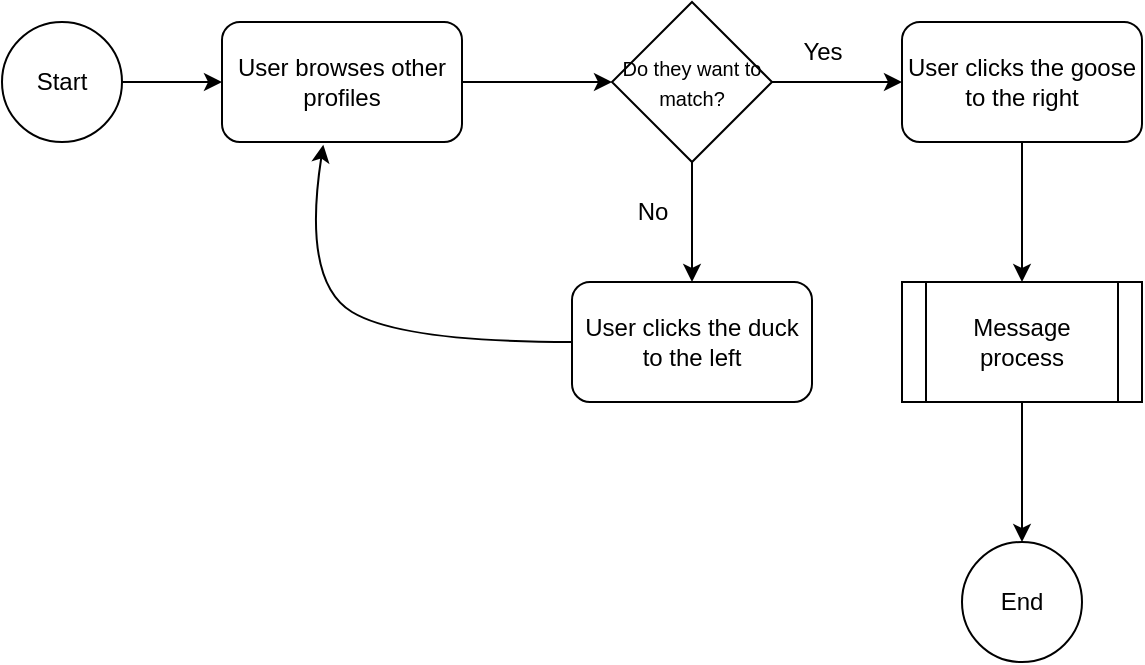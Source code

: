 <mxfile version="28.2.3">
  <diagram name="Page-1" id="_ujPyOV_BtV-l7gXRTDD">
    <mxGraphModel dx="786" dy="497" grid="1" gridSize="10" guides="1" tooltips="1" connect="1" arrows="1" fold="1" page="1" pageScale="1" pageWidth="850" pageHeight="1100" math="0" shadow="0">
      <root>
        <mxCell id="0" />
        <mxCell id="1" parent="0" />
        <mxCell id="_U8iKTtiuUzW5GeWBJYh-1" value="Start" style="ellipse;whiteSpace=wrap;html=1;aspect=fixed;" vertex="1" parent="1">
          <mxGeometry x="120" y="90" width="60" height="60" as="geometry" />
        </mxCell>
        <mxCell id="_U8iKTtiuUzW5GeWBJYh-2" value="End" style="ellipse;whiteSpace=wrap;html=1;aspect=fixed;" vertex="1" parent="1">
          <mxGeometry x="600" y="350" width="60" height="60" as="geometry" />
        </mxCell>
        <mxCell id="_U8iKTtiuUzW5GeWBJYh-3" value="User browses other profiles" style="rounded=1;whiteSpace=wrap;html=1;" vertex="1" parent="1">
          <mxGeometry x="230" y="90" width="120" height="60" as="geometry" />
        </mxCell>
        <mxCell id="_U8iKTtiuUzW5GeWBJYh-4" value="" style="endArrow=classic;html=1;rounded=0;entryX=0;entryY=0.5;entryDx=0;entryDy=0;" edge="1" parent="1" target="_U8iKTtiuUzW5GeWBJYh-3">
          <mxGeometry width="50" height="50" relative="1" as="geometry">
            <mxPoint x="180" y="120" as="sourcePoint" />
            <mxPoint x="230" y="70" as="targetPoint" />
          </mxGeometry>
        </mxCell>
        <mxCell id="_U8iKTtiuUzW5GeWBJYh-5" value="&lt;font style=&quot;font-size: 10px; line-height: 110%;&quot;&gt;Do they want to match?&lt;/font&gt;" style="rhombus;whiteSpace=wrap;html=1;" vertex="1" parent="1">
          <mxGeometry x="425" y="80" width="80" height="80" as="geometry" />
        </mxCell>
        <mxCell id="_U8iKTtiuUzW5GeWBJYh-6" value="" style="endArrow=classic;html=1;rounded=0;exitX=1;exitY=0.5;exitDx=0;exitDy=0;entryX=0;entryY=0.5;entryDx=0;entryDy=0;" edge="1" parent="1" source="_U8iKTtiuUzW5GeWBJYh-3" target="_U8iKTtiuUzW5GeWBJYh-5">
          <mxGeometry width="50" height="50" relative="1" as="geometry">
            <mxPoint x="380" y="240" as="sourcePoint" />
            <mxPoint x="430" y="190" as="targetPoint" />
          </mxGeometry>
        </mxCell>
        <mxCell id="_U8iKTtiuUzW5GeWBJYh-7" value="" style="endArrow=classic;html=1;rounded=0;exitX=0.5;exitY=1;exitDx=0;exitDy=0;" edge="1" parent="1" source="_U8iKTtiuUzW5GeWBJYh-5">
          <mxGeometry width="50" height="50" relative="1" as="geometry">
            <mxPoint x="380" y="240" as="sourcePoint" />
            <mxPoint x="465" y="220" as="targetPoint" />
          </mxGeometry>
        </mxCell>
        <mxCell id="_U8iKTtiuUzW5GeWBJYh-8" value="No" style="text;html=1;align=center;verticalAlign=middle;resizable=0;points=[];autosize=1;strokeColor=none;fillColor=none;" vertex="1" parent="1">
          <mxGeometry x="425" y="170" width="40" height="30" as="geometry" />
        </mxCell>
        <mxCell id="_U8iKTtiuUzW5GeWBJYh-9" value="User clicks the duck to the left" style="rounded=1;whiteSpace=wrap;html=1;" vertex="1" parent="1">
          <mxGeometry x="405" y="220" width="120" height="60" as="geometry" />
        </mxCell>
        <mxCell id="_U8iKTtiuUzW5GeWBJYh-10" value="" style="curved=1;endArrow=classic;html=1;rounded=0;exitX=0;exitY=0.5;exitDx=0;exitDy=0;entryX=0.422;entryY=1.022;entryDx=0;entryDy=0;entryPerimeter=0;" edge="1" parent="1" source="_U8iKTtiuUzW5GeWBJYh-9" target="_U8iKTtiuUzW5GeWBJYh-3">
          <mxGeometry width="50" height="50" relative="1" as="geometry">
            <mxPoint x="300" y="270" as="sourcePoint" />
            <mxPoint x="350" y="220" as="targetPoint" />
            <Array as="points">
              <mxPoint x="320" y="250" />
              <mxPoint x="270" y="220" />
            </Array>
          </mxGeometry>
        </mxCell>
        <mxCell id="_U8iKTtiuUzW5GeWBJYh-11" value="" style="endArrow=classic;html=1;rounded=0;exitX=1;exitY=0.5;exitDx=0;exitDy=0;" edge="1" parent="1" source="_U8iKTtiuUzW5GeWBJYh-5">
          <mxGeometry width="50" height="50" relative="1" as="geometry">
            <mxPoint x="540" y="140" as="sourcePoint" />
            <mxPoint x="570" y="120" as="targetPoint" />
          </mxGeometry>
        </mxCell>
        <mxCell id="_U8iKTtiuUzW5GeWBJYh-12" value="Yes" style="text;html=1;align=center;verticalAlign=middle;resizable=0;points=[];autosize=1;strokeColor=none;fillColor=none;" vertex="1" parent="1">
          <mxGeometry x="510" y="90" width="40" height="30" as="geometry" />
        </mxCell>
        <mxCell id="_U8iKTtiuUzW5GeWBJYh-13" value="User clicks the goose to the right" style="rounded=1;whiteSpace=wrap;html=1;" vertex="1" parent="1">
          <mxGeometry x="570" y="90" width="120" height="60" as="geometry" />
        </mxCell>
        <mxCell id="_U8iKTtiuUzW5GeWBJYh-14" value="" style="endArrow=classic;html=1;rounded=0;exitX=0.5;exitY=1;exitDx=0;exitDy=0;entryX=0.5;entryY=0;entryDx=0;entryDy=0;" edge="1" parent="1" source="_U8iKTtiuUzW5GeWBJYh-13" target="_U8iKTtiuUzW5GeWBJYh-15">
          <mxGeometry width="50" height="50" relative="1" as="geometry">
            <mxPoint x="630" y="230" as="sourcePoint" />
            <mxPoint x="630" y="210" as="targetPoint" />
            <Array as="points">
              <mxPoint x="630" y="180" />
            </Array>
          </mxGeometry>
        </mxCell>
        <mxCell id="_U8iKTtiuUzW5GeWBJYh-15" value="Message process" style="shape=process;whiteSpace=wrap;html=1;backgroundOutline=1;" vertex="1" parent="1">
          <mxGeometry x="570" y="220" width="120" height="60" as="geometry" />
        </mxCell>
        <mxCell id="_U8iKTtiuUzW5GeWBJYh-18" value="" style="endArrow=classic;html=1;rounded=0;exitX=0.5;exitY=1;exitDx=0;exitDy=0;" edge="1" parent="1" source="_U8iKTtiuUzW5GeWBJYh-15">
          <mxGeometry width="50" height="50" relative="1" as="geometry">
            <mxPoint x="630" y="350" as="sourcePoint" />
            <mxPoint x="630" y="350" as="targetPoint" />
          </mxGeometry>
        </mxCell>
      </root>
    </mxGraphModel>
  </diagram>
</mxfile>
